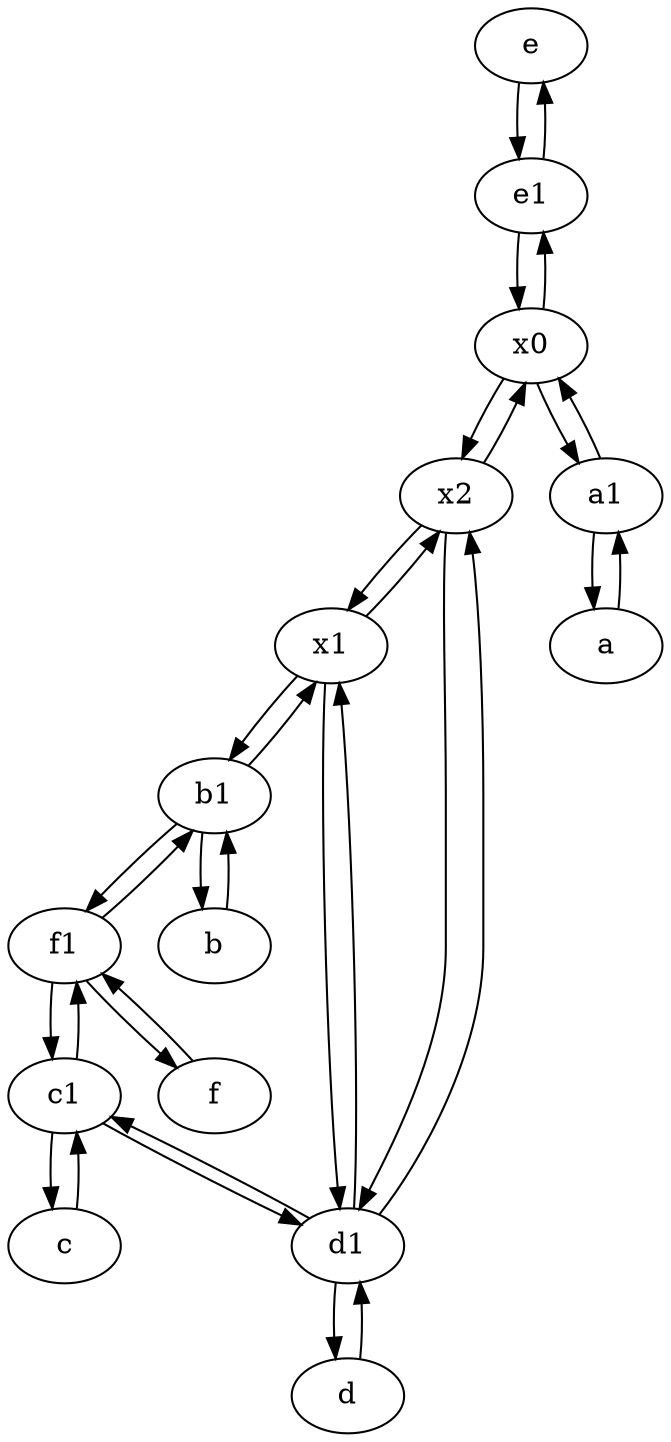 digraph  {
	e [pos="30,50!"];
	x1;
	c1 [pos="30,15!"];
	f1;
	b1 [pos="45,20!"];
	b [pos="50,20!"];
	d1 [pos="25,30!"];
	e1 [pos="25,45!"];
	c [pos="20,10!"];
	a [pos="40,10!"];
	d [pos="20,30!"];
	f [pos="15,45!"];
	x2;
	a1 [pos="40,15!"];
	x0;
	x1 -> d1;
	e1 -> e;
	x1 -> b1;
	d1 -> x1;
	x0 -> x2;
	x2 -> d1;
	x1 -> x2;
	b -> b1;
	a -> a1;
	d1 -> c1;
	a1 -> x0;
	b1 -> f1;
	c1 -> c;
	c1 -> f1;
	f1 -> f;
	a1 -> a;
	x2 -> x0;
	e -> e1;
	f1 -> b1;
	d1 -> d;
	f -> f1;
	c -> c1;
	f1 -> c1;
	x2 -> x1;
	d -> d1;
	c1 -> d1;
	b1 -> b;
	x0 -> e1;
	b1 -> x1;
	d1 -> x2;
	e1 -> x0;
	x0 -> a1;

	}